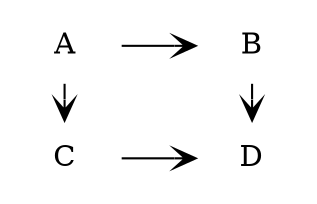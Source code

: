 digraph {
  rankdir=LR;
  node[shape=plaintext];
  edge[arrowhead=vee, arrowtail=vee];
  A -> B;
  C -> D;
  A -> C;
  B -> D;
  {rank=same; A,C};
  {rank=same; B,D};
}
